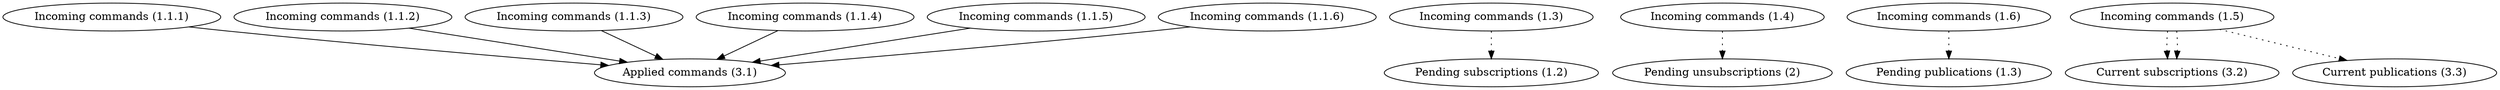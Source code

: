 digraph ypotf {
  "Incoming commands (1.1.1)" -> "Applied commands (3.1)";
  "Incoming commands (1.1.2)" -> "Applied commands (3.1)";
  "Incoming commands (1.1.3)" -> "Applied commands (3.1)";
  "Incoming commands (1.1.4)" -> "Applied commands (3.1)";
  "Incoming commands (1.1.5)" -> "Applied commands (3.1)";
  "Incoming commands (1.1.6)" -> "Applied commands (3.1)";

  "Incoming commands (1.3)" -> "Pending subscriptions (1.2)" [style=dotted];
  "Incoming commands (1.4)" -> "Pending unsubscriptions (2)" [style=dotted];
  "Incoming commands (1.6)" -> "Pending publications (1.3)" [style=dotted];

  "Incoming commands (1.5)" -> "Current subscriptions (3.2)" [style=dotted];
  "Incoming commands (1.5)" -> "Current publications (3.3)" [style=dotted];

  "Incoming commands (1.5)" -> "Current subscriptions (3.2)" [style=dotted];
}
